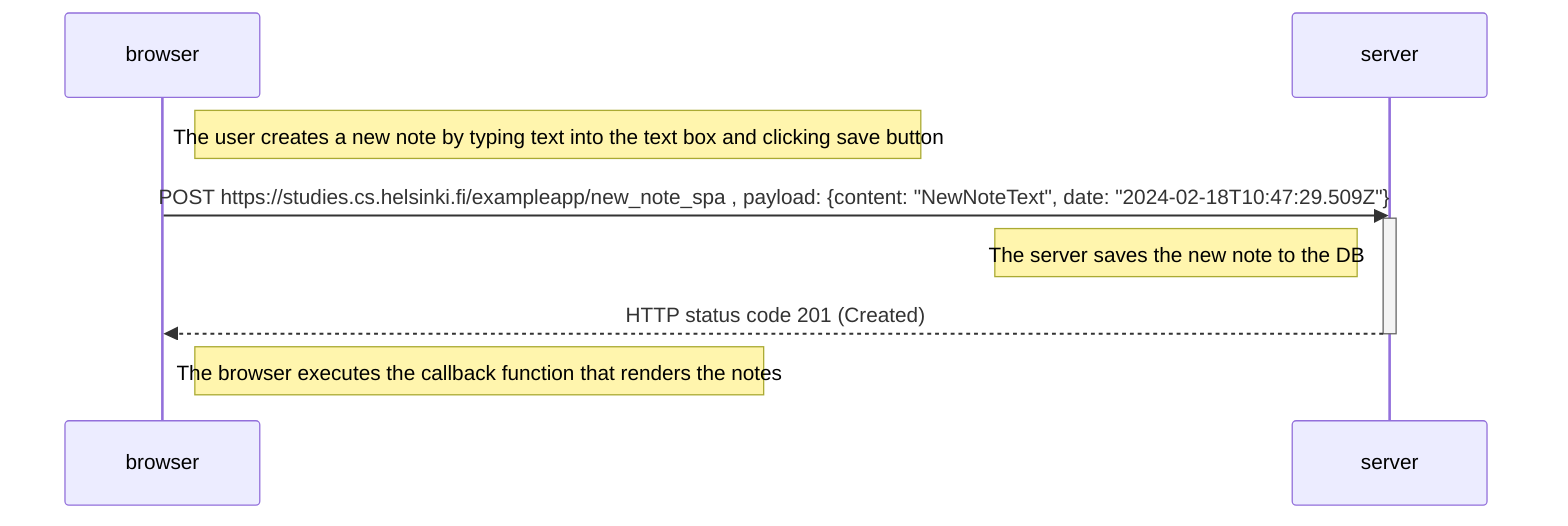 sequenceDiagram

    participant browser
    participant server

    Note right of browser: The user creates a new note by typing text into the text box and clicking save button
    
    browser->>server: POST https://studies.cs.helsinki.fi/exampleapp/new_note_spa , payload: {content: "NewNoteText", date: "2024-02-18T10:47:29.509Z"}
    activate server    
    Note left of server: The server saves the new note to the DB
    server-->>browser:  HTTP status code 201 (Created)
    deactivate server

    Note right of browser: The browser executes the callback function that renders the notes